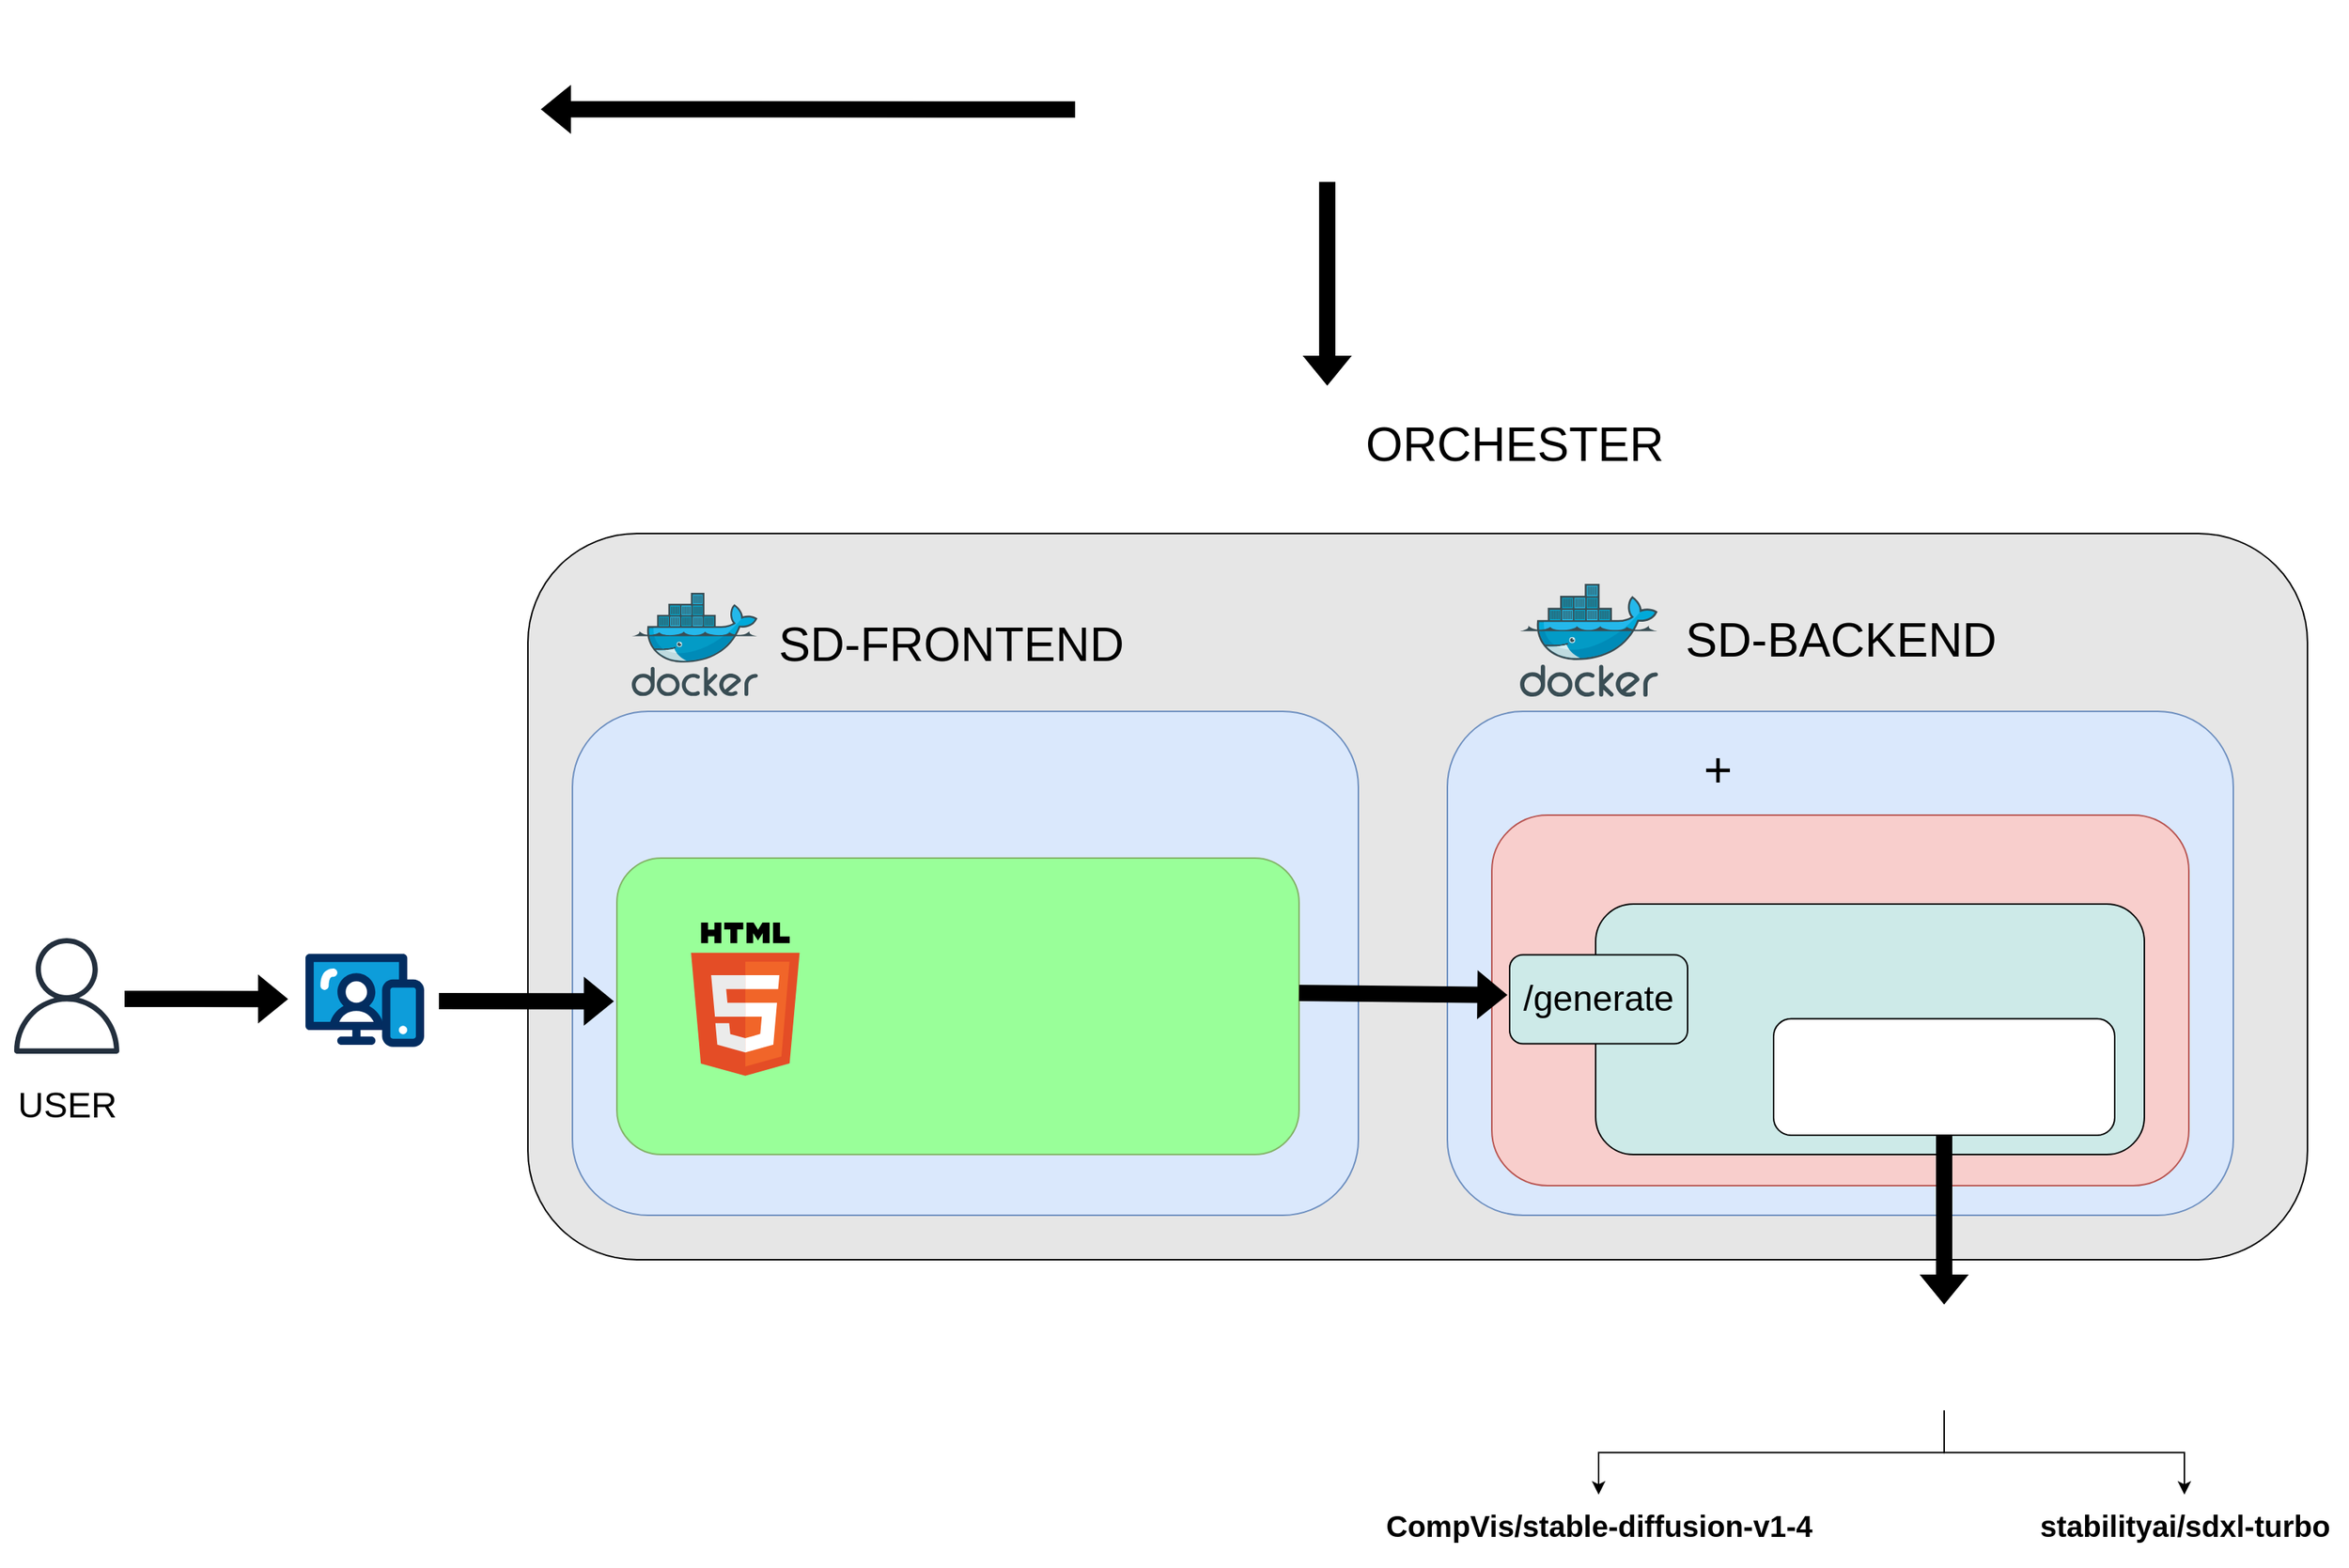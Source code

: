<mxfile version="26.0.6">
  <diagram name="Page-1" id="74b105a0-9070-1c63-61bc-23e55f88626e">
    <mxGraphModel dx="2206" dy="1334" grid="1" gridSize="10" guides="1" tooltips="1" connect="1" arrows="1" fold="1" page="1" pageScale="1.5" pageWidth="1169" pageHeight="826" background="none" math="0" shadow="0">
      <root>
        <mxCell id="0" style=";html=1;" />
        <mxCell id="1" style=";html=1;" parent="0" />
        <mxCell id="owzcHMVt2MOOoYP1INAh-39" value="" style="rounded=1;whiteSpace=wrap;html=1;fillColor=light-dark(#E6E6E6,#EDEDED);" vertex="1" parent="1">
          <mxGeometry x="441" y="500" width="1200" height="490" as="geometry" />
        </mxCell>
        <mxCell id="owzcHMVt2MOOoYP1INAh-36" value="" style="rounded=1;whiteSpace=wrap;html=1;fillColor=#dae8fc;strokeColor=#6c8ebf;" vertex="1" parent="1">
          <mxGeometry x="1061" y="620" width="530" height="340" as="geometry" />
        </mxCell>
        <mxCell id="owzcHMVt2MOOoYP1INAh-48" value="" style="rounded=1;whiteSpace=wrap;html=1;fillColor=#f8cecc;strokeColor=#b85450;" vertex="1" parent="1">
          <mxGeometry x="1091" y="690" width="470" height="250" as="geometry" />
        </mxCell>
        <mxCell id="owzcHMVt2MOOoYP1INAh-37" value="" style="image;sketch=0;aspect=fixed;html=1;points=[];align=center;fontSize=12;image=img/lib/mscae/Docker.svg;" vertex="1" parent="1">
          <mxGeometry x="1110" y="533.85" width="93" height="76.26" as="geometry" />
        </mxCell>
        <mxCell id="owzcHMVt2MOOoYP1INAh-35" value="" style="rounded=1;whiteSpace=wrap;html=1;fillColor=#dae8fc;strokeColor=#6c8ebf;" vertex="1" parent="1">
          <mxGeometry x="471" y="620" width="530" height="340" as="geometry" />
        </mxCell>
        <mxCell id="owzcHMVt2MOOoYP1INAh-1" value="" style="sketch=0;outlineConnect=0;fontColor=#232F3E;gradientColor=none;fillColor=#232F3D;strokeColor=none;dashed=0;verticalLabelPosition=bottom;verticalAlign=top;align=center;html=1;fontSize=12;fontStyle=0;aspect=fixed;pointerEvents=1;shape=mxgraph.aws4.user;" vertex="1" parent="1">
          <mxGeometry x="91" y="772.94" width="78" height="78" as="geometry" />
        </mxCell>
        <mxCell id="owzcHMVt2MOOoYP1INAh-2" value="" style="verticalLabelPosition=bottom;aspect=fixed;html=1;shape=mxgraph.salesforce.web;" vertex="1" parent="1">
          <mxGeometry x="291" y="783.4" width="80" height="63.2" as="geometry" />
        </mxCell>
        <mxCell id="owzcHMVt2MOOoYP1INAh-3" value="" style="rounded=1;whiteSpace=wrap;html=1;fillColor=#99FF99;strokeColor=#82b366;" vertex="1" parent="1">
          <mxGeometry x="501" y="719" width="460" height="200" as="geometry" />
        </mxCell>
        <mxCell id="owzcHMVt2MOOoYP1INAh-5" value="" style="dashed=0;outlineConnect=0;html=1;align=center;labelPosition=center;verticalLabelPosition=bottom;verticalAlign=top;shape=mxgraph.weblogos.html5" vertex="1" parent="1">
          <mxGeometry x="551" y="762.53" width="73.22" height="103.4" as="geometry" />
        </mxCell>
        <mxCell id="owzcHMVt2MOOoYP1INAh-7" value="" style="shape=image;verticalLabelPosition=bottom;labelBackgroundColor=default;verticalAlign=top;aspect=fixed;imageAspect=0;image=https://upload.wikimedia.org/wikipedia/commons/thumb/d/d5/CSS3_logo_and_wordmark.svg/1452px-CSS3_logo_and_wordmark.svg.png;" vertex="1" parent="1">
          <mxGeometry x="691" y="762.53" width="70" height="98.82" as="geometry" />
        </mxCell>
        <mxCell id="owzcHMVt2MOOoYP1INAh-9" value="" style="shape=image;verticalLabelPosition=bottom;labelBackgroundColor=default;verticalAlign=top;aspect=fixed;imageAspect=0;image=https://upload.wikimedia.org/wikipedia/commons/6/6a/JavaScript-logo.png;" vertex="1" parent="1">
          <mxGeometry x="822" y="770" width="91.35" height="91.35" as="geometry" />
        </mxCell>
        <mxCell id="owzcHMVt2MOOoYP1INAh-10" value="" style="rounded=1;whiteSpace=wrap;html=1;fillColor=#CDEAE8;" vertex="1" parent="1">
          <mxGeometry x="1161" y="750" width="370" height="169" as="geometry" />
        </mxCell>
        <mxCell id="owzcHMVt2MOOoYP1INAh-17" value="" style="shape=image;verticalLabelPosition=bottom;labelBackgroundColor=default;verticalAlign=top;aspect=fixed;imageAspect=0;image=https://cosasdedevs.com/media/sections/images/fastapi.png;" vertex="1" parent="1">
          <mxGeometry x="1338" y="700" width="163" height="58.8" as="geometry" />
        </mxCell>
        <mxCell id="owzcHMVt2MOOoYP1INAh-19" value="" style="rounded=1;whiteSpace=wrap;html=1;" vertex="1" parent="1">
          <mxGeometry x="1281" y="827.4" width="230" height="78.6" as="geometry" />
        </mxCell>
        <mxCell id="owzcHMVt2MOOoYP1INAh-20" value="" style="shape=image;verticalLabelPosition=bottom;labelBackgroundColor=default;verticalAlign=top;aspect=fixed;imageAspect=0;image=https://learnopencv.com/wp-content/uploads/2024/03/diffusers-library.jpg;" vertex="1" parent="1">
          <mxGeometry x="1301" y="844.32" width="190" height="44.75" as="geometry" />
        </mxCell>
        <mxCell id="owzcHMVt2MOOoYP1INAh-28" style="edgeStyle=orthogonalEdgeStyle;rounded=0;orthogonalLoop=1;jettySize=auto;html=1;" edge="1" parent="1" source="owzcHMVt2MOOoYP1INAh-21" target="owzcHMVt2MOOoYP1INAh-24">
          <mxGeometry relative="1" as="geometry" />
        </mxCell>
        <mxCell id="owzcHMVt2MOOoYP1INAh-29" style="edgeStyle=orthogonalEdgeStyle;rounded=0;orthogonalLoop=1;jettySize=auto;html=1;" edge="1" parent="1" source="owzcHMVt2MOOoYP1INAh-21" target="owzcHMVt2MOOoYP1INAh-27">
          <mxGeometry relative="1" as="geometry" />
        </mxCell>
        <mxCell id="owzcHMVt2MOOoYP1INAh-21" value="" style="shape=image;verticalLabelPosition=bottom;labelBackgroundColor=default;verticalAlign=top;aspect=fixed;imageAspect=0;image=https://ai-market.jp/wp-content/uploads/2024/05/hf-logo-with-title-1200x319.png;" vertex="1" parent="1">
          <mxGeometry x="1261" y="1020" width="270" height="71.77" as="geometry" />
        </mxCell>
        <mxCell id="owzcHMVt2MOOoYP1INAh-23" value="" style="shape=image;verticalLabelPosition=bottom;labelBackgroundColor=default;verticalAlign=top;aspect=fixed;imageAspect=0;image=https://cdn-icons-png.flaticon.com/512/8618/8618880.png;" vertex="1" parent="1">
          <mxGeometry x="951" y="1140" width="57" height="57" as="geometry" />
        </mxCell>
        <mxCell id="owzcHMVt2MOOoYP1INAh-24" value="&lt;div&gt;&lt;b&gt;&lt;font style=&quot;background-color: transparent; color: light-dark(rgb(0, 0, 0), rgb(255, 255, 255)); font-size: 20px;&quot;&gt;CompVis&lt;/font&gt;&lt;span style=&quot;background-color: transparent; color: light-dark(rgb(0, 0, 0), rgb(255, 255, 255)); font-size: 20px;&quot;&gt;/&lt;/span&gt;&lt;span style=&quot;background-color: transparent; color: light-dark(rgb(0, 0, 0), rgb(255, 255, 255)); font-size: 20px;&quot;&gt;stable-diffusion-v1-4&lt;/span&gt;&lt;/b&gt;&lt;/div&gt;" style="text;html=1;align=center;verticalAlign=middle;resizable=0;points=[];autosize=1;strokeColor=none;fillColor=none;" vertex="1" parent="1">
          <mxGeometry x="1008" y="1148.5" width="310" height="40" as="geometry" />
        </mxCell>
        <mxCell id="owzcHMVt2MOOoYP1INAh-26" value="" style="shape=image;verticalLabelPosition=bottom;labelBackgroundColor=default;verticalAlign=top;aspect=fixed;imageAspect=0;image=https://cdn-icons-png.flaticon.com/512/8618/8618880.png;" vertex="1" parent="1">
          <mxGeometry x="1391" y="1140" width="57" height="57" as="geometry" />
        </mxCell>
        <mxCell id="owzcHMVt2MOOoYP1INAh-27" value="&lt;span style=&quot;font-size: 20px;&quot;&gt;&lt;b&gt;stabilityai/sdxl-turbo&lt;/b&gt;&lt;/span&gt;" style="text;html=1;align=center;verticalAlign=middle;resizable=0;points=[];autosize=1;strokeColor=none;fillColor=none;" vertex="1" parent="1">
          <mxGeometry x="1448" y="1148.5" width="220" height="40" as="geometry" />
        </mxCell>
        <mxCell id="owzcHMVt2MOOoYP1INAh-30" value="" style="image;sketch=0;aspect=fixed;html=1;points=[];align=center;fontSize=12;image=img/lib/mscae/Docker.svg;" vertex="1" parent="1">
          <mxGeometry x="511" y="540" width="85" height="69.7" as="geometry" />
        </mxCell>
        <mxCell id="owzcHMVt2MOOoYP1INAh-31" value="" style="shape=image;verticalLabelPosition=bottom;labelBackgroundColor=default;verticalAlign=top;aspect=fixed;imageAspect=0;image=https://cdn.raiolanetworks.com/blog/wp-content/uploads/queesnginx1-1024x344.png;" vertex="1" parent="1">
          <mxGeometry x="652" y="665.94" width="158" height="53.06" as="geometry" />
        </mxCell>
        <mxCell id="owzcHMVt2MOOoYP1INAh-34" value="&lt;font style=&quot;font-size: 24px;&quot;&gt;/generate&lt;/font&gt;" style="rounded=1;whiteSpace=wrap;html=1;fillColor=light-dark(#cdeae8, #ededed);gradientColor=none;" vertex="1" parent="1">
          <mxGeometry x="1103" y="784.23" width="120" height="60" as="geometry" />
        </mxCell>
        <mxCell id="owzcHMVt2MOOoYP1INAh-38" value="" style="shape=image;verticalLabelPosition=bottom;labelBackgroundColor=default;verticalAlign=top;aspect=fixed;imageAspect=0;image=https://miro.medium.com/v2/resize:fit:453/1*QVFjsW8gyIXeCUJucmK4XA.png;" vertex="1" parent="1">
          <mxGeometry x="822" y="390" width="173.57" height="100" as="geometry" />
        </mxCell>
        <mxCell id="owzcHMVt2MOOoYP1INAh-46" value="&lt;font style=&quot;font-size: 32px;&quot;&gt;SD-FRONTEND&lt;/font&gt;" style="text;html=1;align=center;verticalAlign=middle;resizable=0;points=[];autosize=1;strokeColor=none;fillColor=none;" vertex="1" parent="1">
          <mxGeometry x="596" y="549.85" width="260" height="50" as="geometry" />
        </mxCell>
        <mxCell id="owzcHMVt2MOOoYP1INAh-47" value="&lt;span style=&quot;font-size: 32px;&quot;&gt;SD-BACKEND&lt;/span&gt;" style="text;html=1;align=center;verticalAlign=middle;resizable=0;points=[];autosize=1;strokeColor=none;fillColor=none;" vertex="1" parent="1">
          <mxGeometry x="1211" y="546.98" width="230" height="50" as="geometry" />
        </mxCell>
        <mxCell id="owzcHMVt2MOOoYP1INAh-50" value="" style="shape=image;verticalLabelPosition=bottom;labelBackgroundColor=default;verticalAlign=top;aspect=fixed;imageAspect=0;image=https://miro.medium.com/v2/resize:fit:512/1*IMGOKBIN8qkOBt5CH55NSw.png;" vertex="1" parent="1">
          <mxGeometry x="1111" y="634" width="112" height="56" as="geometry" />
        </mxCell>
        <mxCell id="owzcHMVt2MOOoYP1INAh-51" value="" style="shape=image;verticalLabelPosition=bottom;labelBackgroundColor=default;verticalAlign=top;aspect=fixed;imageAspect=0;image=https://brandlogos.net/wp-content/uploads/2022/03/nvidia-logo-brandlogos.net_-512x512.png;clipPath=inset(34% 2% 34.33% 2%);" vertex="1" parent="1">
          <mxGeometry x="1261" y="634" width="162" height="53.44" as="geometry" />
        </mxCell>
        <mxCell id="owzcHMVt2MOOoYP1INAh-52" value="&lt;font style=&quot;font-size: 33px;&quot;&gt;+&lt;/font&gt;" style="text;html=1;align=center;verticalAlign=middle;resizable=0;points=[];autosize=1;strokeColor=none;fillColor=none;" vertex="1" parent="1">
          <mxGeometry x="1223" y="634" width="40" height="50" as="geometry" />
        </mxCell>
        <mxCell id="owzcHMVt2MOOoYP1INAh-56" value="" style="shape=flexArrow;endArrow=classic;html=1;rounded=0;fillColor=#000000;" edge="1" parent="1">
          <mxGeometry width="50" height="50" relative="1" as="geometry">
            <mxPoint x="169" y="814.02" as="sourcePoint" />
            <mxPoint x="279" y="814.08" as="targetPoint" />
          </mxGeometry>
        </mxCell>
        <mxCell id="owzcHMVt2MOOoYP1INAh-57" value="" style="shape=flexArrow;endArrow=classic;html=1;rounded=0;entryX=-0.005;entryY=0.483;entryDx=0;entryDy=0;entryPerimeter=0;fillColor=#000000;" edge="1" parent="1" target="owzcHMVt2MOOoYP1INAh-3">
          <mxGeometry width="50" height="50" relative="1" as="geometry">
            <mxPoint x="381" y="815.47" as="sourcePoint" />
            <mxPoint x="491" y="815.53" as="targetPoint" />
          </mxGeometry>
        </mxCell>
        <mxCell id="owzcHMVt2MOOoYP1INAh-58" value="" style="shape=flexArrow;endArrow=classic;html=1;rounded=0;fillColor=#000000;entryX=-0.015;entryY=0.453;entryDx=0;entryDy=0;entryPerimeter=0;" edge="1" parent="1" target="owzcHMVt2MOOoYP1INAh-34">
          <mxGeometry width="50" height="50" relative="1" as="geometry">
            <mxPoint x="961" y="810.0" as="sourcePoint" />
            <mxPoint x="1079" y="810.53" as="targetPoint" />
          </mxGeometry>
        </mxCell>
        <mxCell id="owzcHMVt2MOOoYP1INAh-60" value="" style="shape=flexArrow;endArrow=classic;html=1;rounded=0;fillColor=#000000;entryX=0.5;entryY=0;entryDx=0;entryDy=0;exitX=0.5;exitY=1;exitDx=0;exitDy=0;" edge="1" parent="1" source="owzcHMVt2MOOoYP1INAh-19" target="owzcHMVt2MOOoYP1INAh-21">
          <mxGeometry width="50" height="50" relative="1" as="geometry">
            <mxPoint x="1396" y="900" as="sourcePoint" />
            <mxPoint x="1531" y="907" as="targetPoint" />
          </mxGeometry>
        </mxCell>
        <mxCell id="owzcHMVt2MOOoYP1INAh-61" value="&lt;font style=&quot;font-size: 24px;&quot;&gt;USER&lt;/font&gt;" style="text;html=1;align=center;verticalAlign=middle;resizable=0;points=[];autosize=1;strokeColor=none;fillColor=none;" vertex="1" parent="1">
          <mxGeometry x="85" y="866" width="90" height="40" as="geometry" />
        </mxCell>
        <mxCell id="owzcHMVt2MOOoYP1INAh-62" value="&lt;span style=&quot;font-size: 32px;&quot;&gt;ORCHESTER&lt;/span&gt;" style="text;html=1;align=center;verticalAlign=middle;resizable=0;points=[];autosize=1;strokeColor=none;fillColor=none;" vertex="1" parent="1">
          <mxGeometry x="995.57" y="415" width="220" height="50" as="geometry" />
        </mxCell>
        <mxCell id="owzcHMVt2MOOoYP1INAh-63" value="" style="shape=image;html=1;verticalAlign=top;verticalLabelPosition=bottom;labelBackgroundColor=#ffffff;imageAspect=0;aspect=fixed;image=https://cdn4.iconfinder.com/data/icons/ionicons/512/icon-social-github-128.png" vertex="1" parent="1">
          <mxGeometry x="300" y="140" width="148" height="148" as="geometry" />
        </mxCell>
        <mxCell id="owzcHMVt2MOOoYP1INAh-64" value="" style="shape=image;verticalLabelPosition=bottom;labelBackgroundColor=default;verticalAlign=top;aspect=fixed;imageAspect=0;image=https://upload.wikimedia.org/wikipedia/commons/thumb/8/82/Gnu-bash-logo.svg/250px-Gnu-bash-logo.svg.png;" vertex="1" parent="1">
          <mxGeometry x="850" y="165.34" width="229.5" height="97.31" as="geometry" />
        </mxCell>
        <mxCell id="owzcHMVt2MOOoYP1INAh-65" value="" style="shape=flexArrow;endArrow=classic;html=1;rounded=0;fillColor=#000000;" edge="1" parent="1">
          <mxGeometry width="50" height="50" relative="1" as="geometry">
            <mxPoint x="810" y="213.89" as="sourcePoint" />
            <mxPoint x="450" y="213.75" as="targetPoint" />
          </mxGeometry>
        </mxCell>
        <mxCell id="owzcHMVt2MOOoYP1INAh-67" value="" style="shape=flexArrow;endArrow=classic;html=1;rounded=0;fillColor=#000000;" edge="1" parent="1">
          <mxGeometry width="50" height="50" relative="1" as="geometry">
            <mxPoint x="980" y="262.79" as="sourcePoint" />
            <mxPoint x="980" y="400" as="targetPoint" />
          </mxGeometry>
        </mxCell>
      </root>
    </mxGraphModel>
  </diagram>
</mxfile>
